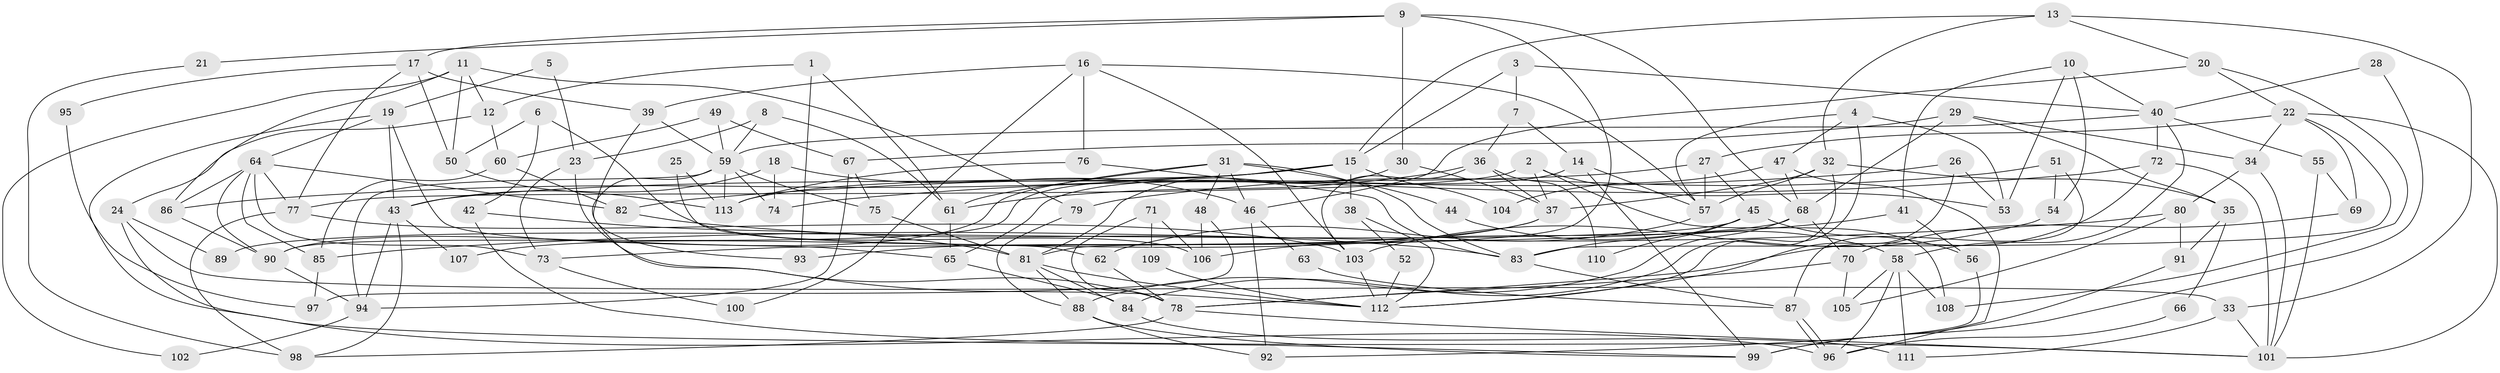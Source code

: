 // Generated by graph-tools (version 1.1) at 2025/15/03/09/25 04:15:01]
// undirected, 113 vertices, 226 edges
graph export_dot {
graph [start="1"]
  node [color=gray90,style=filled];
  1;
  2;
  3;
  4;
  5;
  6;
  7;
  8;
  9;
  10;
  11;
  12;
  13;
  14;
  15;
  16;
  17;
  18;
  19;
  20;
  21;
  22;
  23;
  24;
  25;
  26;
  27;
  28;
  29;
  30;
  31;
  32;
  33;
  34;
  35;
  36;
  37;
  38;
  39;
  40;
  41;
  42;
  43;
  44;
  45;
  46;
  47;
  48;
  49;
  50;
  51;
  52;
  53;
  54;
  55;
  56;
  57;
  58;
  59;
  60;
  61;
  62;
  63;
  64;
  65;
  66;
  67;
  68;
  69;
  70;
  71;
  72;
  73;
  74;
  75;
  76;
  77;
  78;
  79;
  80;
  81;
  82;
  83;
  84;
  85;
  86;
  87;
  88;
  89;
  90;
  91;
  92;
  93;
  94;
  95;
  96;
  97;
  98;
  99;
  100;
  101;
  102;
  103;
  104;
  105;
  106;
  107;
  108;
  109;
  110;
  111;
  112;
  113;
  1 -- 12;
  1 -- 61;
  1 -- 93;
  2 -- 37;
  2 -- 53;
  2 -- 77;
  2 -- 108;
  3 -- 40;
  3 -- 15;
  3 -- 7;
  4 -- 47;
  4 -- 112;
  4 -- 53;
  4 -- 57;
  5 -- 23;
  5 -- 19;
  6 -- 42;
  6 -- 50;
  6 -- 106;
  7 -- 14;
  7 -- 36;
  8 -- 61;
  8 -- 59;
  8 -- 23;
  9 -- 30;
  9 -- 17;
  9 -- 21;
  9 -- 68;
  9 -- 81;
  10 -- 40;
  10 -- 54;
  10 -- 41;
  10 -- 53;
  11 -- 86;
  11 -- 12;
  11 -- 50;
  11 -- 79;
  11 -- 102;
  12 -- 24;
  12 -- 60;
  13 -- 20;
  13 -- 33;
  13 -- 15;
  13 -- 32;
  14 -- 65;
  14 -- 57;
  14 -- 99;
  15 -- 113;
  15 -- 38;
  15 -- 86;
  15 -- 90;
  15 -- 104;
  16 -- 103;
  16 -- 57;
  16 -- 39;
  16 -- 76;
  16 -- 100;
  17 -- 50;
  17 -- 77;
  17 -- 39;
  17 -- 95;
  18 -- 74;
  18 -- 43;
  18 -- 46;
  19 -- 64;
  19 -- 43;
  19 -- 65;
  19 -- 96;
  20 -- 46;
  20 -- 108;
  20 -- 22;
  21 -- 98;
  22 -- 101;
  22 -- 27;
  22 -- 34;
  22 -- 69;
  22 -- 83;
  23 -- 73;
  23 -- 112;
  24 -- 33;
  24 -- 99;
  24 -- 89;
  25 -- 62;
  25 -- 113;
  26 -- 112;
  26 -- 53;
  26 -- 74;
  27 -- 57;
  27 -- 43;
  27 -- 45;
  28 -- 99;
  28 -- 40;
  29 -- 67;
  29 -- 35;
  29 -- 34;
  29 -- 68;
  30 -- 37;
  30 -- 81;
  31 -- 90;
  31 -- 83;
  31 -- 44;
  31 -- 46;
  31 -- 48;
  31 -- 61;
  32 -- 84;
  32 -- 35;
  32 -- 37;
  32 -- 57;
  33 -- 111;
  33 -- 101;
  34 -- 80;
  34 -- 101;
  35 -- 91;
  35 -- 66;
  36 -- 37;
  36 -- 61;
  36 -- 103;
  36 -- 110;
  37 -- 93;
  37 -- 107;
  38 -- 112;
  38 -- 52;
  39 -- 59;
  39 -- 93;
  40 -- 72;
  40 -- 59;
  40 -- 55;
  40 -- 58;
  41 -- 56;
  41 -- 106;
  42 -- 81;
  42 -- 101;
  43 -- 98;
  43 -- 94;
  43 -- 107;
  44 -- 58;
  45 -- 83;
  45 -- 56;
  45 -- 89;
  45 -- 110;
  46 -- 63;
  46 -- 92;
  47 -- 96;
  47 -- 68;
  47 -- 104;
  48 -- 106;
  48 -- 97;
  49 -- 60;
  49 -- 59;
  49 -- 67;
  50 -- 113;
  51 -- 79;
  51 -- 87;
  51 -- 54;
  52 -- 112;
  54 -- 103;
  55 -- 101;
  55 -- 69;
  56 -- 92;
  57 -- 62;
  58 -- 96;
  58 -- 105;
  58 -- 108;
  58 -- 111;
  59 -- 94;
  59 -- 74;
  59 -- 75;
  59 -- 78;
  59 -- 113;
  60 -- 82;
  60 -- 85;
  61 -- 65;
  62 -- 78;
  63 -- 87;
  64 -- 90;
  64 -- 77;
  64 -- 73;
  64 -- 82;
  64 -- 85;
  64 -- 86;
  65 -- 84;
  66 -- 96;
  67 -- 94;
  67 -- 75;
  68 -- 70;
  68 -- 73;
  68 -- 88;
  69 -- 70;
  70 -- 78;
  70 -- 105;
  71 -- 78;
  71 -- 106;
  71 -- 109;
  72 -- 101;
  72 -- 78;
  72 -- 82;
  73 -- 100;
  75 -- 81;
  76 -- 83;
  76 -- 113;
  77 -- 103;
  77 -- 98;
  78 -- 98;
  78 -- 101;
  79 -- 88;
  80 -- 105;
  80 -- 85;
  80 -- 91;
  81 -- 84;
  81 -- 88;
  81 -- 112;
  82 -- 83;
  83 -- 87;
  84 -- 111;
  85 -- 97;
  86 -- 90;
  87 -- 96;
  87 -- 96;
  88 -- 92;
  88 -- 99;
  90 -- 94;
  91 -- 99;
  94 -- 102;
  95 -- 97;
  103 -- 112;
  109 -- 112;
}
